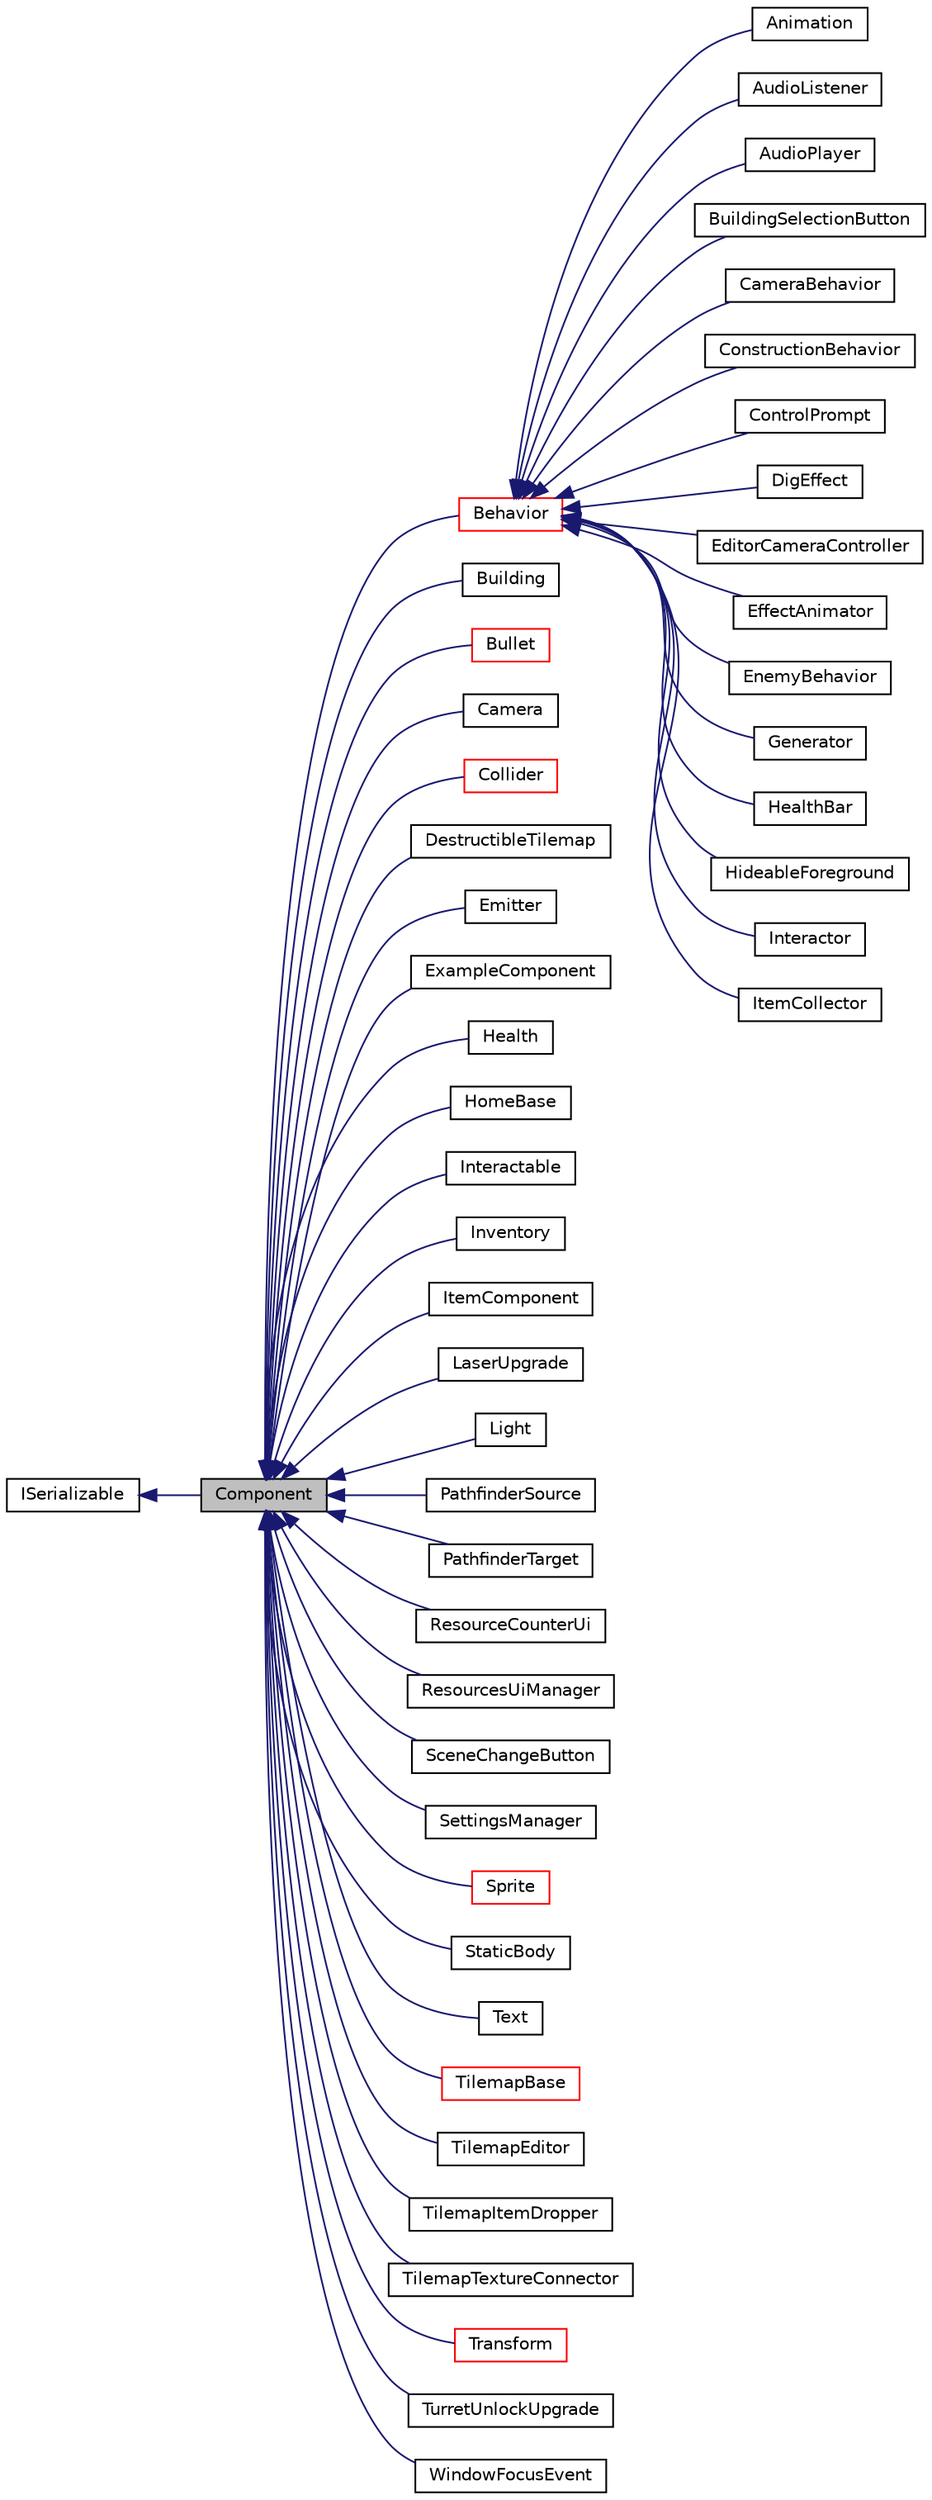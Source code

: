 digraph "Component"
{
 // LATEX_PDF_SIZE
  edge [fontname="Helvetica",fontsize="10",labelfontname="Helvetica",labelfontsize="10"];
  node [fontname="Helvetica",fontsize="10",shape=record];
  rankdir="LR";
  Node1 [label="Component",height=0.2,width=0.4,color="black", fillcolor="grey75", style="filled", fontcolor="black",tooltip=" "];
  Node2 -> Node1 [dir="back",color="midnightblue",fontsize="10",style="solid"];
  Node2 [label="ISerializable",height=0.2,width=0.4,color="black", fillcolor="white", style="filled",URL="$classISerializable.html",tooltip="interface for all serializable objects"];
  Node1 -> Node3 [dir="back",color="midnightblue",fontsize="10",style="solid"];
  Node3 [label="Behavior",height=0.2,width=0.4,color="red", fillcolor="white", style="filled",URL="$classBehavior.html",tooltip=" "];
  Node3 -> Node4 [dir="back",color="midnightblue",fontsize="10",style="solid"];
  Node4 [label="Animation",height=0.2,width=0.4,color="black", fillcolor="white", style="filled",URL="$classAnimation.html",tooltip=" "];
  Node3 -> Node5 [dir="back",color="midnightblue",fontsize="10",style="solid"];
  Node5 [label="AudioListener",height=0.2,width=0.4,color="black", fillcolor="white", style="filled",URL="$classAudioListener.html",tooltip="component that picks up spatial audio"];
  Node3 -> Node6 [dir="back",color="midnightblue",fontsize="10",style="solid"];
  Node6 [label="AudioPlayer",height=0.2,width=0.4,color="black", fillcolor="white", style="filled",URL="$classAudioPlayer.html",tooltip="Component that can play audio."];
  Node3 -> Node7 [dir="back",color="midnightblue",fontsize="10",style="solid"];
  Node7 [label="BuildingSelectionButton",height=0.2,width=0.4,color="black", fillcolor="white", style="filled",URL="$classBuildingSelectionButton.html",tooltip="button that selects which building the ConstructionManager should place"];
  Node3 -> Node8 [dir="back",color="midnightblue",fontsize="10",style="solid"];
  Node8 [label="CameraBehavior",height=0.2,width=0.4,color="black", fillcolor="white", style="filled",URL="$classCameraBehavior.html",tooltip=" "];
  Node3 -> Node9 [dir="back",color="midnightblue",fontsize="10",style="solid"];
  Node9 [label="ConstructionBehavior",height=0.2,width=0.4,color="black", fillcolor="white", style="filled",URL="$classConstructionBehavior.html",tooltip="Component that handles the construction of towers and modification of terrain."];
  Node3 -> Node10 [dir="back",color="midnightblue",fontsize="10",style="solid"];
  Node10 [label="ControlPrompt",height=0.2,width=0.4,color="black", fillcolor="white", style="filled",URL="$classControlPrompt.html",tooltip="Displays a control prompt for an ActionReference."];
  Node3 -> Node11 [dir="back",color="midnightblue",fontsize="10",style="solid"];
  Node11 [label="DigEffect",height=0.2,width=0.4,color="black", fillcolor="white", style="filled",URL="$classDigEffect.html",tooltip="Behavior class for the dig particle effect."];
  Node3 -> Node12 [dir="back",color="midnightblue",fontsize="10",style="solid"];
  Node12 [label="EditorCameraController",height=0.2,width=0.4,color="black", fillcolor="white", style="filled",URL="$classEditorCameraController.html",tooltip="controls the camera while in the editor"];
  Node3 -> Node13 [dir="back",color="midnightblue",fontsize="10",style="solid"];
  Node13 [label="EffectAnimator",height=0.2,width=0.4,color="black", fillcolor="white", style="filled",URL="$classEffectAnimator.html",tooltip="Component that can play audio."];
  Node3 -> Node14 [dir="back",color="midnightblue",fontsize="10",style="solid"];
  Node14 [label="EnemyBehavior",height=0.2,width=0.4,color="black", fillcolor="white", style="filled",URL="$classEnemyBehavior.html",tooltip=" "];
  Node3 -> Node15 [dir="back",color="midnightblue",fontsize="10",style="solid"];
  Node15 [label="Generator",height=0.2,width=0.4,color="black", fillcolor="white", style="filled",URL="$classGenerator.html",tooltip=" "];
  Node3 -> Node16 [dir="back",color="midnightblue",fontsize="10",style="solid"];
  Node16 [label="HealthBar",height=0.2,width=0.4,color="black", fillcolor="white", style="filled",URL="$classHealthBar.html",tooltip="health bar UI that displays offset from an Entity with a Health component"];
  Node3 -> Node17 [dir="back",color="midnightblue",fontsize="10",style="solid"];
  Node17 [label="HideableForeground",height=0.2,width=0.4,color="black", fillcolor="white", style="filled",URL="$classHideableForeground.html",tooltip="Component that hides an attached Sprite when it overlaps something."];
  Node3 -> Node18 [dir="back",color="midnightblue",fontsize="10",style="solid"];
  Node18 [label="Interactor",height=0.2,width=0.4,color="black", fillcolor="white", style="filled",URL="$classInteractor.html",tooltip="Behavior that can interact with nearby Interactable Components."];
  Node3 -> Node19 [dir="back",color="midnightblue",fontsize="10",style="solid"];
  Node19 [label="ItemCollector",height=0.2,width=0.4,color="black", fillcolor="white", style="filled",URL="$classItemCollector.html",tooltip="Component that attracts and collects item entities in the world."];
  Node1 -> Node35 [dir="back",color="midnightblue",fontsize="10",style="solid"];
  Node35 [label="Building",height=0.2,width=0.4,color="black", fillcolor="white", style="filled",URL="$classBuilding.html",tooltip=" "];
  Node1 -> Node36 [dir="back",color="midnightblue",fontsize="10",style="solid"];
  Node36 [label="Bullet",height=0.2,width=0.4,color="red", fillcolor="white", style="filled",URL="$classBullet.html",tooltip="Component that destroys itself and deals damage on contact."];
  Node1 -> Node39 [dir="back",color="midnightblue",fontsize="10",style="solid"];
  Node39 [label="Camera",height=0.2,width=0.4,color="black", fillcolor="white", style="filled",URL="$classCamera.html",tooltip="Handles camera and coordinate systems / spaces."];
  Node1 -> Node40 [dir="back",color="midnightblue",fontsize="10",style="solid"];
  Node40 [label="Collider",height=0.2,width=0.4,color="red", fillcolor="white", style="filled",URL="$classCollider.html",tooltip="component which is used for detecting collisions and information about them"];
  Node1 -> Node43 [dir="back",color="midnightblue",fontsize="10",style="solid"];
  Node43 [label="DestructibleTilemap",height=0.2,width=0.4,color="black", fillcolor="white", style="filled",URL="$classDestructibleTilemap.html",tooltip="Component responsible for handling the breaking of tiles with varrying strengths."];
  Node1 -> Node44 [dir="back",color="midnightblue",fontsize="10",style="solid"];
  Node44 [label="Emitter",height=0.2,width=0.4,color="black", fillcolor="white", style="filled",URL="$classEmitter.html",tooltip="Emitter component - controls timing and behavior of particles."];
  Node1 -> Node45 [dir="back",color="midnightblue",fontsize="10",style="solid"];
  Node45 [label="ExampleComponent",height=0.2,width=0.4,color="black", fillcolor="white", style="filled",URL="$classExampleComponent.html",tooltip="DESCRIPTION HERE."];
  Node1 -> Node46 [dir="back",color="midnightblue",fontsize="10",style="solid"];
  Node46 [label="Health",height=0.2,width=0.4,color="black", fillcolor="white", style="filled",URL="$classHealth.html",tooltip="Entity health component."];
  Node1 -> Node47 [dir="back",color="midnightblue",fontsize="10",style="solid"];
  Node47 [label="HomeBase",height=0.2,width=0.4,color="black", fillcolor="white", style="filled",URL="$classHomeBase.html",tooltip=" "];
  Node1 -> Node48 [dir="back",color="midnightblue",fontsize="10",style="solid"];
  Node48 [label="Interactable",height=0.2,width=0.4,color="black", fillcolor="white", style="filled",URL="$classInteractable.html",tooltip="Component which can be interacted with by pressing a button when nearby."];
  Node1 -> Node49 [dir="back",color="midnightblue",fontsize="10",style="solid"];
  Node49 [label="Inventory",height=0.2,width=0.4,color="black", fillcolor="white", style="filled",URL="$classInventory.html",tooltip="Inventory component that stores items."];
  Node1 -> Node50 [dir="back",color="midnightblue",fontsize="10",style="solid"];
  Node50 [label="ItemComponent",height=0.2,width=0.4,color="black", fillcolor="white", style="filled",URL="$classItemComponent.html",tooltip="Item in the world that can be picked up."];
  Node1 -> Node51 [dir="back",color="midnightblue",fontsize="10",style="solid"];
  Node51 [label="LaserUpgrade",height=0.2,width=0.4,color="black", fillcolor="white", style="filled",URL="$classLaserUpgrade.html",tooltip="collectable upgrade to the player's MiningLaser"];
  Node1 -> Node52 [dir="back",color="midnightblue",fontsize="10",style="solid"];
  Node52 [label="Light",height=0.2,width=0.4,color="black", fillcolor="white", style="filled",URL="$classLight.html",tooltip="Light source."];
  Node1 -> Node53 [dir="back",color="midnightblue",fontsize="10",style="solid"];
  Node53 [label="PathfinderSource",height=0.2,width=0.4,color="black", fillcolor="white", style="filled",URL="$classPathfinderSource.html",tooltip="Pathfinder source."];
  Node1 -> Node54 [dir="back",color="midnightblue",fontsize="10",style="solid"];
  Node54 [label="PathfinderTarget",height=0.2,width=0.4,color="black", fillcolor="white", style="filled",URL="$classPathfinderTarget.html",tooltip=" "];
  Node1 -> Node55 [dir="back",color="midnightblue",fontsize="10",style="solid"];
  Node55 [label="ResourceCounterUi",height=0.2,width=0.4,color="black", fillcolor="white", style="filled",URL="$classResourceCounterUi.html",tooltip="Ui Component that displays a count of resources."];
  Node1 -> Node56 [dir="back",color="midnightblue",fontsize="10",style="solid"];
  Node56 [label="ResourcesUiManager",height=0.2,width=0.4,color="black", fillcolor="white", style="filled",URL="$classResourcesUiManager.html",tooltip="Component that manages the UI for displaying what resources a player currently has."];
  Node1 -> Node57 [dir="back",color="midnightblue",fontsize="10",style="solid"];
  Node57 [label="SceneChangeButton",height=0.2,width=0.4,color="black", fillcolor="white", style="filled",URL="$classSceneChangeButton.html",tooltip="Component that changes the scene when clicked."];
  Node1 -> Node58 [dir="back",color="midnightblue",fontsize="10",style="solid"];
  Node58 [label="SettingsManager",height=0.2,width=0.4,color="black", fillcolor="white", style="filled",URL="$classSettingsManager.html",tooltip="Settings Manager Class."];
  Node1 -> Node59 [dir="back",color="midnightblue",fontsize="10",style="solid"];
  Node59 [label="Sprite",height=0.2,width=0.4,color="red", fillcolor="white", style="filled",URL="$classSprite.html",tooltip="Stores mesh + texture, along with other data needed to draw a basic 2D sprite."];
  Node1 -> Node65 [dir="back",color="midnightblue",fontsize="10",style="solid"];
  Node65 [label="StaticBody",height=0.2,width=0.4,color="black", fillcolor="white", style="filled",URL="$classStaticBody.html",tooltip=" "];
  Node1 -> Node66 [dir="back",color="midnightblue",fontsize="10",style="solid"];
  Node66 [label="Text",height=0.2,width=0.4,color="black", fillcolor="white", style="filled",URL="$classText.html",tooltip="Component that makes use of Tilemap to draw text."];
  Node1 -> Node67 [dir="back",color="midnightblue",fontsize="10",style="solid"];
  Node67 [label="TilemapBase",height=0.2,width=0.4,color="red", fillcolor="white", style="filled",URL="$classTilemapBase.html",tooltip="untemplatized base Tilemap class"];
  Node1 -> Node69 [dir="back",color="midnightblue",fontsize="10",style="solid"];
  Node69 [label="TilemapEditor",height=0.2,width=0.4,color="black", fillcolor="white", style="filled",URL="$classTilemapEditor.html",tooltip="Component that allows direct editing of a Tilemap."];
  Node1 -> Node70 [dir="back",color="midnightblue",fontsize="10",style="solid"];
  Node70 [label="TilemapItemDropper",height=0.2,width=0.4,color="black", fillcolor="white", style="filled",URL="$classTilemapItemDropper.html",tooltip="Drops an item whenever a tile is broken."];
  Node1 -> Node71 [dir="back",color="midnightblue",fontsize="10",style="solid"];
  Node71 [label="TilemapTextureConnector",height=0.2,width=0.4,color="black", fillcolor="white", style="filled",URL="$classTilemapTextureConnector.html",tooltip="Component that uses a parent 'source' tilemap to update a child tilemap with connected textures."];
  Node1 -> Node72 [dir="back",color="midnightblue",fontsize="10",style="solid"];
  Node72 [label="Transform",height=0.2,width=0.4,color="red", fillcolor="white", style="filled",URL="$classTransform.html",tooltip=" "];
  Node1 -> Node74 [dir="back",color="midnightblue",fontsize="10",style="solid"];
  Node74 [label="TurretUnlockUpgrade",height=0.2,width=0.4,color="black", fillcolor="white", style="filled",URL="$classTurretUnlockUpgrade.html",tooltip="collectable upgrade which unlocks a turret"];
  Node1 -> Node75 [dir="back",color="midnightblue",fontsize="10",style="solid"];
  Node75 [label="WindowFocusEvent",height=0.2,width=0.4,color="black", fillcolor="white", style="filled",URL="$classWindowFocusEvent.html",tooltip="Broadcasts events when the window gains/loses focus."];
}
